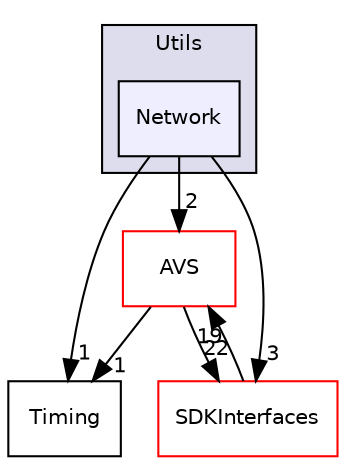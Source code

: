 digraph "/workplace/avs-device-sdk/AVSCommon/Utils/include/AVSCommon/Utils/Network" {
  compound=true
  node [ fontsize="10", fontname="Helvetica"];
  edge [ labelfontsize="10", labelfontname="Helvetica"];
  subgraph clusterdir_ee116be5d1129358ffaec72096859541 {
    graph [ bgcolor="#ddddee", pencolor="black", label="Utils" fontname="Helvetica", fontsize="10", URL="dir_ee116be5d1129358ffaec72096859541.html"]
  dir_dbe039fff42e2d877b5ec0e1d41c9acd [shape=box, label="Network", style="filled", fillcolor="#eeeeff", pencolor="black", URL="dir_dbe039fff42e2d877b5ec0e1d41c9acd.html"];
  }
  dir_80711c2a226d5fced33fce22558d3784 [shape=box label="AVS" fillcolor="white" style="filled" color="red" URL="dir_80711c2a226d5fced33fce22558d3784.html"];
  dir_b87968e904c49b1e151e63fd16be423f [shape=box label="Timing" URL="dir_b87968e904c49b1e151e63fd16be423f.html"];
  dir_97afc8111b754cf401b73024f872f45d [shape=box label="SDKInterfaces" fillcolor="white" style="filled" color="red" URL="dir_97afc8111b754cf401b73024f872f45d.html"];
  dir_80711c2a226d5fced33fce22558d3784->dir_b87968e904c49b1e151e63fd16be423f [headlabel="1", labeldistance=1.5 headhref="dir_000043_000101.html"];
  dir_80711c2a226d5fced33fce22558d3784->dir_97afc8111b754cf401b73024f872f45d [headlabel="22", labeldistance=1.5 headhref="dir_000043_000016.html"];
  dir_97afc8111b754cf401b73024f872f45d->dir_80711c2a226d5fced33fce22558d3784 [headlabel="19", labeldistance=1.5 headhref="dir_000016_000043.html"];
  dir_dbe039fff42e2d877b5ec0e1d41c9acd->dir_80711c2a226d5fced33fce22558d3784 [headlabel="2", labeldistance=1.5 headhref="dir_000095_000043.html"];
  dir_dbe039fff42e2d877b5ec0e1d41c9acd->dir_b87968e904c49b1e151e63fd16be423f [headlabel="1", labeldistance=1.5 headhref="dir_000095_000101.html"];
  dir_dbe039fff42e2d877b5ec0e1d41c9acd->dir_97afc8111b754cf401b73024f872f45d [headlabel="3", labeldistance=1.5 headhref="dir_000095_000016.html"];
}
